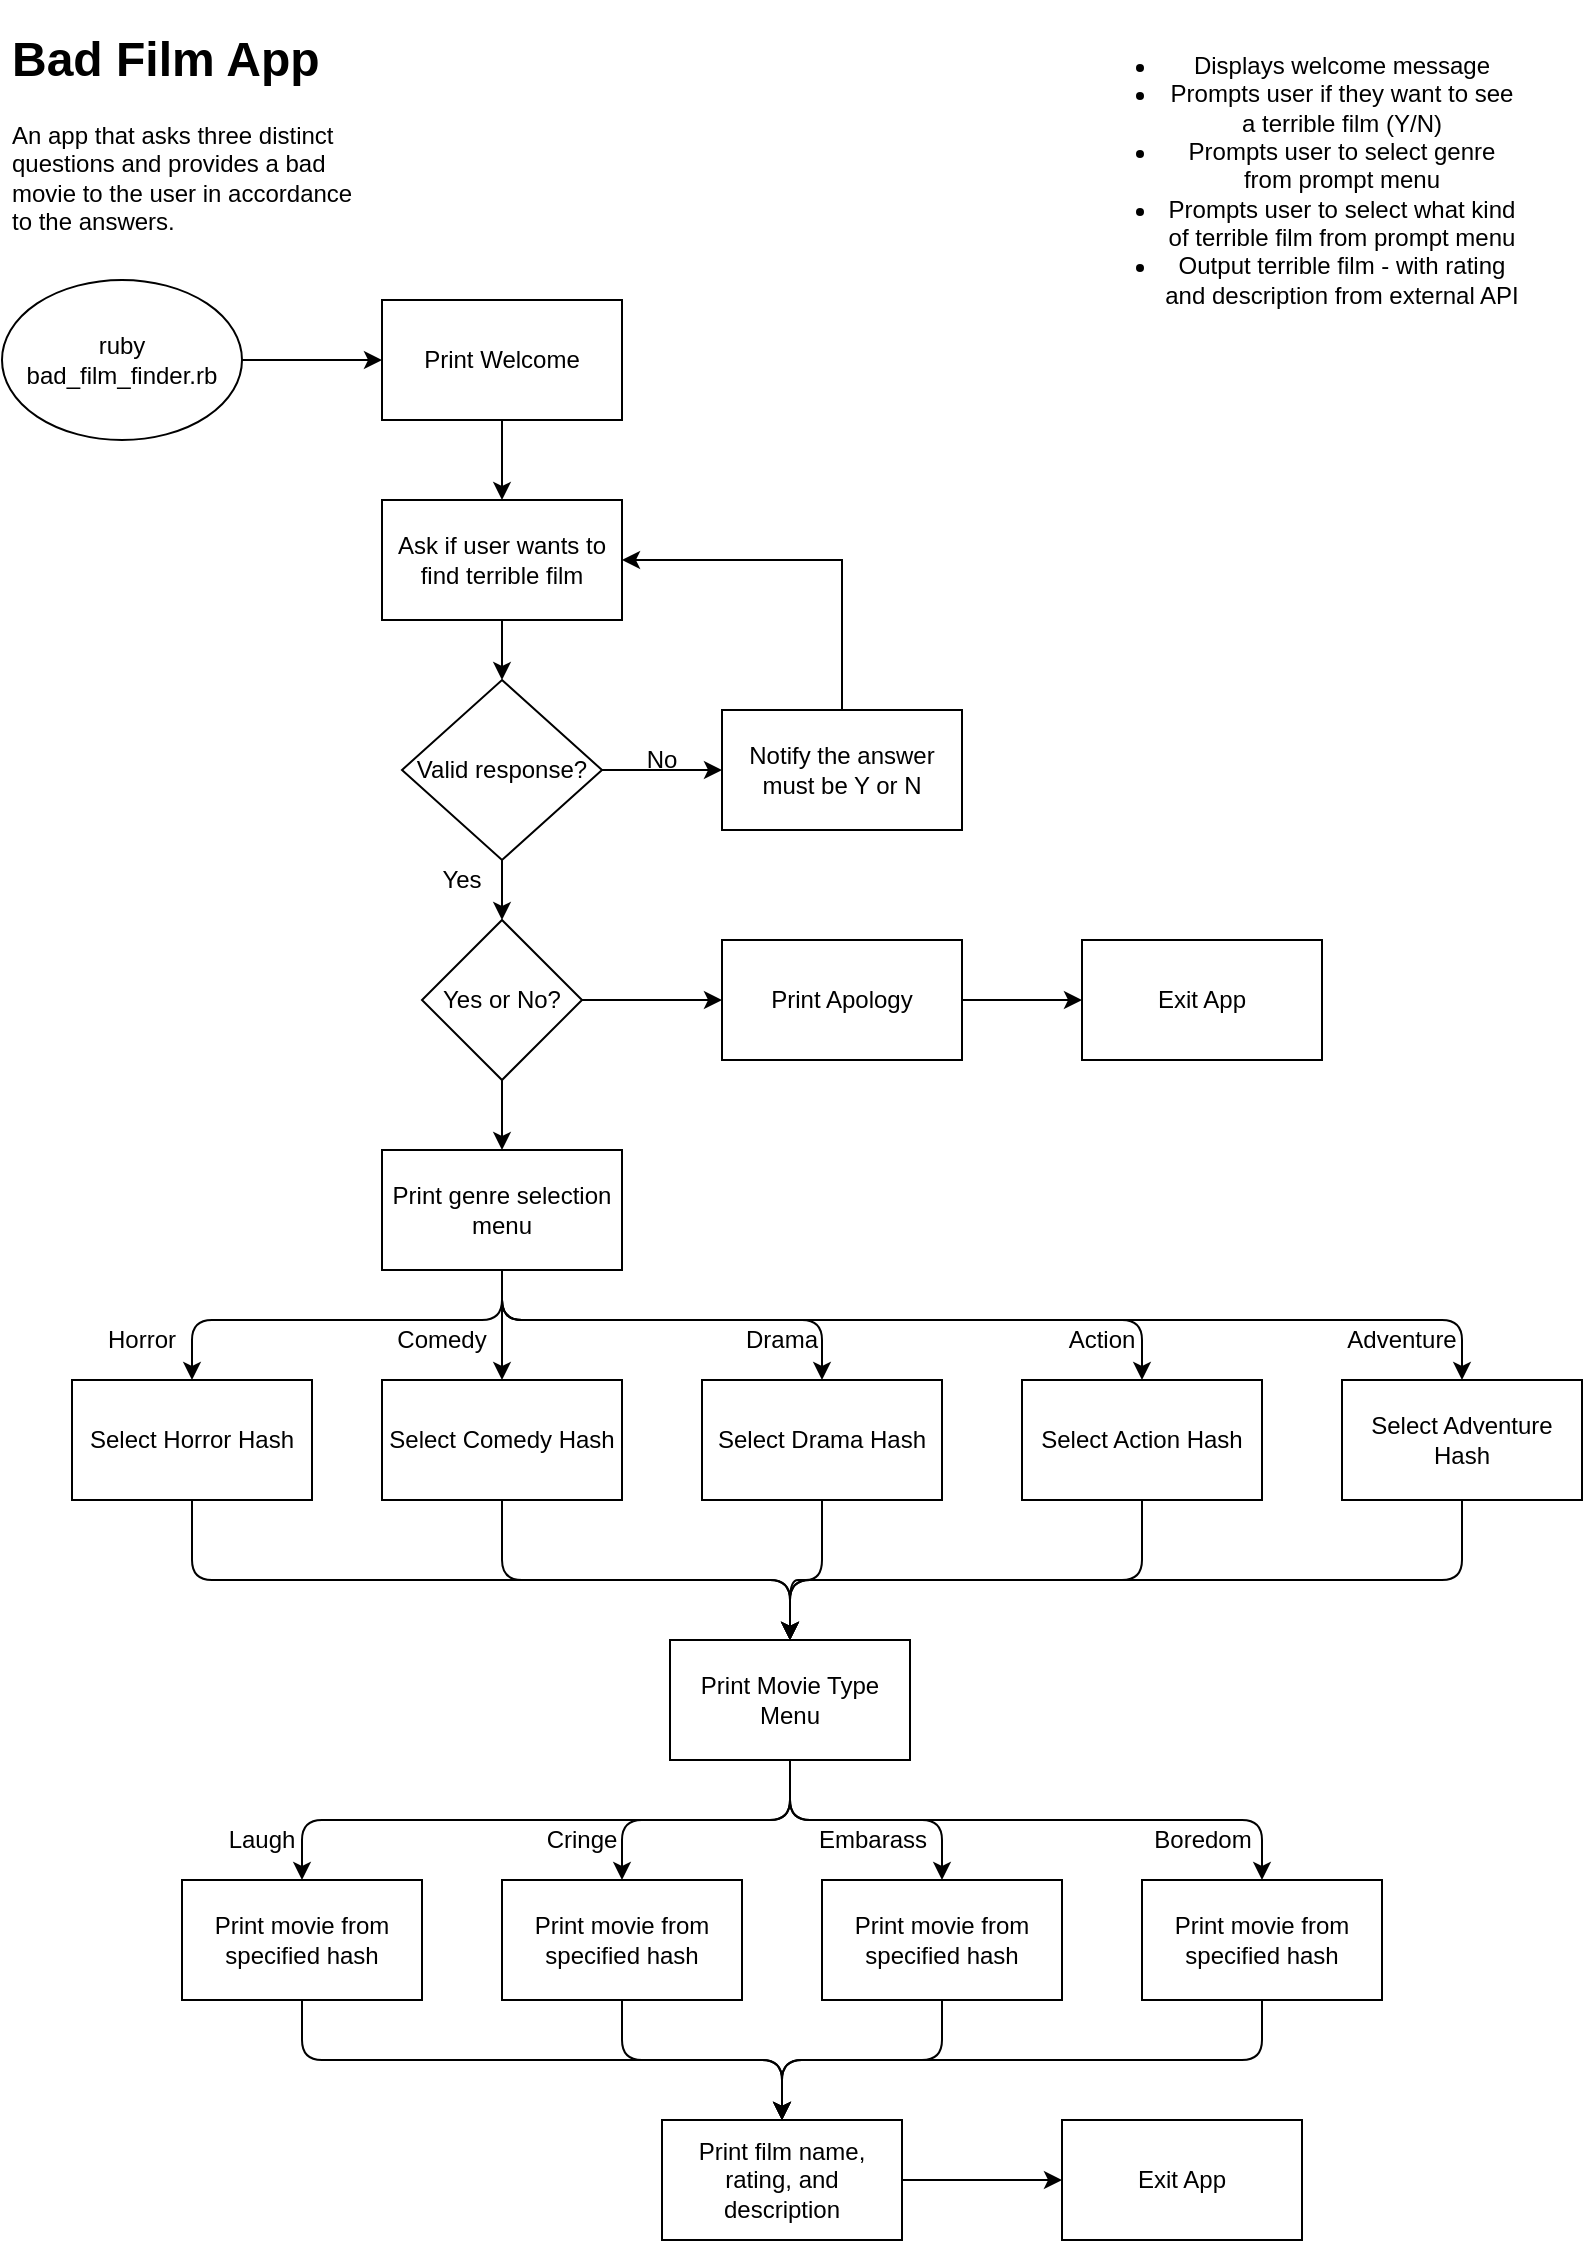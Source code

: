 <mxfile version="14.0.1" type="device"><diagram id="C5RBs43oDa-KdzZeNtuy" name="Page-1"><mxGraphModel dx="1422" dy="772" grid="1" gridSize="10" guides="1" tooltips="1" connect="1" arrows="1" fold="1" page="1" pageScale="1" pageWidth="827" pageHeight="1169" math="0" shadow="0"><root><mxCell id="WIyWlLk6GJQsqaUBKTNV-0"/><mxCell id="WIyWlLk6GJQsqaUBKTNV-1" parent="WIyWlLk6GJQsqaUBKTNV-0"/><mxCell id="tK5M4-I-Sjwbd-88g7Cf-0" value="&lt;h1&gt;Bad Film App&lt;/h1&gt;&lt;p&gt;An app that asks three distinct questions and provides a bad movie to the user in accordance to the answers.&lt;/p&gt;" style="text;html=1;strokeColor=none;fillColor=none;spacing=5;spacingTop=-20;whiteSpace=wrap;overflow=hidden;rounded=0;" parent="WIyWlLk6GJQsqaUBKTNV-1" vertex="1"><mxGeometry x="20" y="20" width="190" height="120" as="geometry"/></mxCell><mxCell id="D0XdTRkJOJ34mRr4bse9-2" value="" style="edgeStyle=orthogonalEdgeStyle;rounded=0;orthogonalLoop=1;jettySize=auto;html=1;" edge="1" parent="WIyWlLk6GJQsqaUBKTNV-1" source="tK5M4-I-Sjwbd-88g7Cf-1" target="D0XdTRkJOJ34mRr4bse9-1"><mxGeometry relative="1" as="geometry"/></mxCell><mxCell id="tK5M4-I-Sjwbd-88g7Cf-1" value="ruby bad_film_finder.rb" style="ellipse;whiteSpace=wrap;html=1;" parent="WIyWlLk6GJQsqaUBKTNV-1" vertex="1"><mxGeometry x="20" y="150" width="120" height="80" as="geometry"/></mxCell><mxCell id="D0XdTRkJOJ34mRr4bse9-0" value="&lt;ul&gt;&lt;li&gt;Displays welcome message&lt;/li&gt;&lt;li&gt;Prompts user if they want to see a terrible film (Y/N)&lt;/li&gt;&lt;li&gt;Prompts user to select genre from prompt menu&lt;/li&gt;&lt;li&gt;Prompts user to select what kind of terrible film from prompt menu&lt;/li&gt;&lt;li&gt;Output terrible film - with rating and description from external API&lt;/li&gt;&lt;/ul&gt;" style="text;html=1;strokeColor=none;fillColor=none;align=center;verticalAlign=middle;whiteSpace=wrap;rounded=0;" vertex="1" parent="WIyWlLk6GJQsqaUBKTNV-1"><mxGeometry x="560" y="10" width="220" height="180" as="geometry"/></mxCell><mxCell id="D0XdTRkJOJ34mRr4bse9-10" value="" style="edgeStyle=orthogonalEdgeStyle;rounded=0;orthogonalLoop=1;jettySize=auto;html=1;" edge="1" parent="WIyWlLk6GJQsqaUBKTNV-1" source="D0XdTRkJOJ34mRr4bse9-1" target="D0XdTRkJOJ34mRr4bse9-3"><mxGeometry relative="1" as="geometry"/></mxCell><mxCell id="D0XdTRkJOJ34mRr4bse9-1" value="Print Welcome" style="rounded=0;whiteSpace=wrap;html=1;" vertex="1" parent="WIyWlLk6GJQsqaUBKTNV-1"><mxGeometry x="210" y="160" width="120" height="60" as="geometry"/></mxCell><mxCell id="D0XdTRkJOJ34mRr4bse9-8" value="" style="edgeStyle=orthogonalEdgeStyle;rounded=0;orthogonalLoop=1;jettySize=auto;html=1;" edge="1" parent="WIyWlLk6GJQsqaUBKTNV-1" source="D0XdTRkJOJ34mRr4bse9-3" target="D0XdTRkJOJ34mRr4bse9-4"><mxGeometry relative="1" as="geometry"/></mxCell><mxCell id="D0XdTRkJOJ34mRr4bse9-3" value="Ask if user wants to find terrible film" style="rounded=0;whiteSpace=wrap;html=1;" vertex="1" parent="WIyWlLk6GJQsqaUBKTNV-1"><mxGeometry x="210" y="260" width="120" height="60" as="geometry"/></mxCell><mxCell id="D0XdTRkJOJ34mRr4bse9-6" value="" style="edgeStyle=orthogonalEdgeStyle;rounded=0;orthogonalLoop=1;jettySize=auto;html=1;" edge="1" parent="WIyWlLk6GJQsqaUBKTNV-1" source="D0XdTRkJOJ34mRr4bse9-4" target="D0XdTRkJOJ34mRr4bse9-5"><mxGeometry relative="1" as="geometry"/></mxCell><mxCell id="D0XdTRkJOJ34mRr4bse9-12" value="" style="edgeStyle=orthogonalEdgeStyle;rounded=0;orthogonalLoop=1;jettySize=auto;html=1;" edge="1" parent="WIyWlLk6GJQsqaUBKTNV-1" source="D0XdTRkJOJ34mRr4bse9-4"><mxGeometry relative="1" as="geometry"><mxPoint x="270" y="470" as="targetPoint"/></mxGeometry></mxCell><mxCell id="D0XdTRkJOJ34mRr4bse9-4" value="Valid response?" style="rhombus;whiteSpace=wrap;html=1;" vertex="1" parent="WIyWlLk6GJQsqaUBKTNV-1"><mxGeometry x="220" y="350" width="100" height="90" as="geometry"/></mxCell><mxCell id="D0XdTRkJOJ34mRr4bse9-7" style="edgeStyle=orthogonalEdgeStyle;rounded=0;orthogonalLoop=1;jettySize=auto;html=1;exitX=0.5;exitY=0;exitDx=0;exitDy=0;entryX=1;entryY=0.5;entryDx=0;entryDy=0;" edge="1" parent="WIyWlLk6GJQsqaUBKTNV-1" source="D0XdTRkJOJ34mRr4bse9-5" target="D0XdTRkJOJ34mRr4bse9-3"><mxGeometry relative="1" as="geometry"/></mxCell><mxCell id="D0XdTRkJOJ34mRr4bse9-5" value="Notify the answer must be Y or N" style="rounded=0;whiteSpace=wrap;html=1;" vertex="1" parent="WIyWlLk6GJQsqaUBKTNV-1"><mxGeometry x="380" y="365" width="120" height="60" as="geometry"/></mxCell><mxCell id="D0XdTRkJOJ34mRr4bse9-9" value="No" style="text;html=1;strokeColor=none;fillColor=none;align=center;verticalAlign=middle;whiteSpace=wrap;rounded=0;" vertex="1" parent="WIyWlLk6GJQsqaUBKTNV-1"><mxGeometry x="330" y="380" width="40" height="20" as="geometry"/></mxCell><mxCell id="D0XdTRkJOJ34mRr4bse9-16" value="" style="edgeStyle=orthogonalEdgeStyle;rounded=0;orthogonalLoop=1;jettySize=auto;html=1;" edge="1" parent="WIyWlLk6GJQsqaUBKTNV-1" source="D0XdTRkJOJ34mRr4bse9-13" target="D0XdTRkJOJ34mRr4bse9-14"><mxGeometry relative="1" as="geometry"/></mxCell><mxCell id="D0XdTRkJOJ34mRr4bse9-20" value="" style="edgeStyle=orthogonalEdgeStyle;rounded=0;orthogonalLoop=1;jettySize=auto;html=1;" edge="1" parent="WIyWlLk6GJQsqaUBKTNV-1" source="D0XdTRkJOJ34mRr4bse9-13" target="D0XdTRkJOJ34mRr4bse9-19"><mxGeometry relative="1" as="geometry"/></mxCell><mxCell id="D0XdTRkJOJ34mRr4bse9-13" value="Yes or No?" style="rhombus;whiteSpace=wrap;html=1;" vertex="1" parent="WIyWlLk6GJQsqaUBKTNV-1"><mxGeometry x="230" y="470" width="80" height="80" as="geometry"/></mxCell><mxCell id="D0XdTRkJOJ34mRr4bse9-17" value="" style="edgeStyle=orthogonalEdgeStyle;rounded=0;orthogonalLoop=1;jettySize=auto;html=1;" edge="1" parent="WIyWlLk6GJQsqaUBKTNV-1" source="D0XdTRkJOJ34mRr4bse9-14" target="D0XdTRkJOJ34mRr4bse9-15"><mxGeometry relative="1" as="geometry"/></mxCell><mxCell id="D0XdTRkJOJ34mRr4bse9-14" value="Print Apology" style="rounded=0;whiteSpace=wrap;html=1;" vertex="1" parent="WIyWlLk6GJQsqaUBKTNV-1"><mxGeometry x="380" y="480" width="120" height="60" as="geometry"/></mxCell><mxCell id="D0XdTRkJOJ34mRr4bse9-15" value="Exit App" style="rounded=0;whiteSpace=wrap;html=1;" vertex="1" parent="WIyWlLk6GJQsqaUBKTNV-1"><mxGeometry x="560" y="480" width="120" height="60" as="geometry"/></mxCell><mxCell id="D0XdTRkJOJ34mRr4bse9-18" value="Yes" style="text;html=1;strokeColor=none;fillColor=none;align=center;verticalAlign=middle;whiteSpace=wrap;rounded=0;" vertex="1" parent="WIyWlLk6GJQsqaUBKTNV-1"><mxGeometry x="230" y="440" width="40" height="20" as="geometry"/></mxCell><mxCell id="D0XdTRkJOJ34mRr4bse9-19" value="Print genre selection menu" style="rounded=0;whiteSpace=wrap;html=1;" vertex="1" parent="WIyWlLk6GJQsqaUBKTNV-1"><mxGeometry x="210" y="585" width="120" height="60" as="geometry"/></mxCell><mxCell id="D0XdTRkJOJ34mRr4bse9-21" value="Select Horror Hash" style="rounded=0;whiteSpace=wrap;html=1;" vertex="1" parent="WIyWlLk6GJQsqaUBKTNV-1"><mxGeometry x="55" y="700" width="120" height="60" as="geometry"/></mxCell><mxCell id="D0XdTRkJOJ34mRr4bse9-22" value="Select Comedy Hash" style="rounded=0;whiteSpace=wrap;html=1;" vertex="1" parent="WIyWlLk6GJQsqaUBKTNV-1"><mxGeometry x="210" y="700" width="120" height="60" as="geometry"/></mxCell><mxCell id="D0XdTRkJOJ34mRr4bse9-23" value="Select Drama Hash" style="rounded=0;whiteSpace=wrap;html=1;" vertex="1" parent="WIyWlLk6GJQsqaUBKTNV-1"><mxGeometry x="370" y="700" width="120" height="60" as="geometry"/></mxCell><mxCell id="D0XdTRkJOJ34mRr4bse9-24" value="Select Action Hash" style="rounded=0;whiteSpace=wrap;html=1;" vertex="1" parent="WIyWlLk6GJQsqaUBKTNV-1"><mxGeometry x="530" y="700" width="120" height="60" as="geometry"/></mxCell><mxCell id="D0XdTRkJOJ34mRr4bse9-25" value="Select Adventure Hash" style="rounded=0;whiteSpace=wrap;html=1;" vertex="1" parent="WIyWlLk6GJQsqaUBKTNV-1"><mxGeometry x="690" y="700" width="120" height="60" as="geometry"/></mxCell><mxCell id="D0XdTRkJOJ34mRr4bse9-28" value="" style="endArrow=classic;html=1;exitX=0.5;exitY=1;exitDx=0;exitDy=0;entryX=0.5;entryY=0;entryDx=0;entryDy=0;" edge="1" parent="WIyWlLk6GJQsqaUBKTNV-1" source="D0XdTRkJOJ34mRr4bse9-19" target="D0XdTRkJOJ34mRr4bse9-22"><mxGeometry width="50" height="50" relative="1" as="geometry"><mxPoint x="390" y="620" as="sourcePoint"/><mxPoint x="440" y="570" as="targetPoint"/></mxGeometry></mxCell><mxCell id="D0XdTRkJOJ34mRr4bse9-29" value="" style="endArrow=classic;html=1;exitX=0.5;exitY=1;exitDx=0;exitDy=0;entryX=0.5;entryY=0;entryDx=0;entryDy=0;" edge="1" parent="WIyWlLk6GJQsqaUBKTNV-1" source="D0XdTRkJOJ34mRr4bse9-19" target="D0XdTRkJOJ34mRr4bse9-23"><mxGeometry width="50" height="50" relative="1" as="geometry"><mxPoint x="270" y="690" as="sourcePoint"/><mxPoint x="320" y="640" as="targetPoint"/><Array as="points"><mxPoint x="270" y="670"/><mxPoint x="430" y="670"/></Array></mxGeometry></mxCell><mxCell id="D0XdTRkJOJ34mRr4bse9-30" value="" style="endArrow=classic;html=1;entryX=0.5;entryY=0;entryDx=0;entryDy=0;" edge="1" parent="WIyWlLk6GJQsqaUBKTNV-1" target="D0XdTRkJOJ34mRr4bse9-21"><mxGeometry width="50" height="50" relative="1" as="geometry"><mxPoint x="270" y="650" as="sourcePoint"/><mxPoint x="440" y="570" as="targetPoint"/><Array as="points"><mxPoint x="270" y="670"/><mxPoint x="115" y="670"/></Array></mxGeometry></mxCell><mxCell id="D0XdTRkJOJ34mRr4bse9-31" value="" style="endArrow=classic;html=1;exitX=0.5;exitY=1;exitDx=0;exitDy=0;entryX=0.5;entryY=0;entryDx=0;entryDy=0;" edge="1" parent="WIyWlLk6GJQsqaUBKTNV-1" source="D0XdTRkJOJ34mRr4bse9-19" target="D0XdTRkJOJ34mRr4bse9-24"><mxGeometry width="50" height="50" relative="1" as="geometry"><mxPoint x="390" y="620" as="sourcePoint"/><mxPoint x="440" y="570" as="targetPoint"/><Array as="points"><mxPoint x="270" y="670"/><mxPoint x="590" y="670"/></Array></mxGeometry></mxCell><mxCell id="D0XdTRkJOJ34mRr4bse9-32" value="" style="endArrow=classic;html=1;exitX=0.5;exitY=1;exitDx=0;exitDy=0;entryX=0.5;entryY=0;entryDx=0;entryDy=0;" edge="1" parent="WIyWlLk6GJQsqaUBKTNV-1" source="D0XdTRkJOJ34mRr4bse9-19" target="D0XdTRkJOJ34mRr4bse9-25"><mxGeometry width="50" height="50" relative="1" as="geometry"><mxPoint x="390" y="620" as="sourcePoint"/><mxPoint x="440" y="570" as="targetPoint"/><Array as="points"><mxPoint x="270" y="670"/><mxPoint x="750" y="670"/></Array></mxGeometry></mxCell><mxCell id="D0XdTRkJOJ34mRr4bse9-33" value="Print Movie Type Menu" style="rounded=0;whiteSpace=wrap;html=1;" vertex="1" parent="WIyWlLk6GJQsqaUBKTNV-1"><mxGeometry x="354" y="830" width="120" height="60" as="geometry"/></mxCell><mxCell id="D0XdTRkJOJ34mRr4bse9-36" value="" style="endArrow=classic;html=1;exitX=0.5;exitY=1;exitDx=0;exitDy=0;entryX=0.5;entryY=0;entryDx=0;entryDy=0;" edge="1" parent="WIyWlLk6GJQsqaUBKTNV-1" source="D0XdTRkJOJ34mRr4bse9-21" target="D0XdTRkJOJ34mRr4bse9-33"><mxGeometry width="50" height="50" relative="1" as="geometry"><mxPoint x="390" y="800" as="sourcePoint"/><mxPoint x="440" y="750" as="targetPoint"/><Array as="points"><mxPoint x="115" y="800"/><mxPoint x="414" y="800"/></Array></mxGeometry></mxCell><mxCell id="D0XdTRkJOJ34mRr4bse9-37" value="" style="endArrow=classic;html=1;exitX=0.5;exitY=1;exitDx=0;exitDy=0;entryX=0.5;entryY=0;entryDx=0;entryDy=0;" edge="1" parent="WIyWlLk6GJQsqaUBKTNV-1" source="D0XdTRkJOJ34mRr4bse9-22" target="D0XdTRkJOJ34mRr4bse9-33"><mxGeometry width="50" height="50" relative="1" as="geometry"><mxPoint x="390" y="800" as="sourcePoint"/><mxPoint x="440" y="750" as="targetPoint"/><Array as="points"><mxPoint x="270" y="800"/><mxPoint x="414" y="800"/></Array></mxGeometry></mxCell><mxCell id="D0XdTRkJOJ34mRr4bse9-39" value="" style="endArrow=classic;html=1;exitX=0.5;exitY=1;exitDx=0;exitDy=0;entryX=0.5;entryY=0;entryDx=0;entryDy=0;" edge="1" parent="WIyWlLk6GJQsqaUBKTNV-1" source="D0XdTRkJOJ34mRr4bse9-24" target="D0XdTRkJOJ34mRr4bse9-33"><mxGeometry width="50" height="50" relative="1" as="geometry"><mxPoint x="390" y="800" as="sourcePoint"/><mxPoint x="440" y="750" as="targetPoint"/><Array as="points"><mxPoint x="590" y="800"/><mxPoint x="414" y="800"/></Array></mxGeometry></mxCell><mxCell id="D0XdTRkJOJ34mRr4bse9-40" value="" style="endArrow=classic;html=1;exitX=0.5;exitY=1;exitDx=0;exitDy=0;entryX=0.5;entryY=0;entryDx=0;entryDy=0;" edge="1" parent="WIyWlLk6GJQsqaUBKTNV-1" source="D0XdTRkJOJ34mRr4bse9-25" target="D0XdTRkJOJ34mRr4bse9-33"><mxGeometry width="50" height="50" relative="1" as="geometry"><mxPoint x="390" y="800" as="sourcePoint"/><mxPoint x="440" y="750" as="targetPoint"/><Array as="points"><mxPoint x="750" y="800"/><mxPoint x="414" y="800"/></Array></mxGeometry></mxCell><mxCell id="D0XdTRkJOJ34mRr4bse9-41" value="Print movie from specified hash" style="rounded=0;whiteSpace=wrap;html=1;" vertex="1" parent="WIyWlLk6GJQsqaUBKTNV-1"><mxGeometry x="110" y="950" width="120" height="60" as="geometry"/></mxCell><mxCell id="D0XdTRkJOJ34mRr4bse9-47" value="" style="endArrow=classic;html=1;entryX=0.5;entryY=0;entryDx=0;entryDy=0;exitX=0.5;exitY=1;exitDx=0;exitDy=0;" edge="1" parent="WIyWlLk6GJQsqaUBKTNV-1" source="D0XdTRkJOJ34mRr4bse9-33" target="D0XdTRkJOJ34mRr4bse9-41"><mxGeometry width="50" height="50" relative="1" as="geometry"><mxPoint x="390" y="800" as="sourcePoint"/><mxPoint x="440" y="750" as="targetPoint"/><Array as="points"><mxPoint x="414" y="920"/><mxPoint x="170" y="920"/></Array></mxGeometry></mxCell><mxCell id="D0XdTRkJOJ34mRr4bse9-48" value="" style="endArrow=classic;html=1;exitX=0.5;exitY=1;exitDx=0;exitDy=0;entryX=0.5;entryY=0;entryDx=0;entryDy=0;" edge="1" parent="WIyWlLk6GJQsqaUBKTNV-1" source="D0XdTRkJOJ34mRr4bse9-23" target="D0XdTRkJOJ34mRr4bse9-33"><mxGeometry width="50" height="50" relative="1" as="geometry"><mxPoint x="390" y="800" as="sourcePoint"/><mxPoint x="440" y="750" as="targetPoint"/><Array as="points"><mxPoint x="430" y="800"/><mxPoint x="414" y="800"/></Array></mxGeometry></mxCell><mxCell id="D0XdTRkJOJ34mRr4bse9-49" value="" style="endArrow=classic;html=1;exitX=0.5;exitY=1;exitDx=0;exitDy=0;entryX=0.5;entryY=0;entryDx=0;entryDy=0;" edge="1" parent="WIyWlLk6GJQsqaUBKTNV-1" source="D0XdTRkJOJ34mRr4bse9-33"><mxGeometry width="50" height="50" relative="1" as="geometry"><mxPoint x="390" y="900" as="sourcePoint"/><mxPoint x="330" y="950" as="targetPoint"/><Array as="points"><mxPoint x="414" y="920"/><mxPoint x="330" y="920"/></Array></mxGeometry></mxCell><mxCell id="D0XdTRkJOJ34mRr4bse9-50" value="" style="endArrow=classic;html=1;exitX=0.5;exitY=1;exitDx=0;exitDy=0;entryX=0.5;entryY=0;entryDx=0;entryDy=0;" edge="1" parent="WIyWlLk6GJQsqaUBKTNV-1" source="D0XdTRkJOJ34mRr4bse9-33"><mxGeometry width="50" height="50" relative="1" as="geometry"><mxPoint x="390" y="900" as="sourcePoint"/><mxPoint x="490" y="950" as="targetPoint"/><Array as="points"><mxPoint x="414" y="920"/><mxPoint x="490" y="920"/></Array></mxGeometry></mxCell><mxCell id="D0XdTRkJOJ34mRr4bse9-51" value="" style="endArrow=classic;html=1;exitX=0.5;exitY=1;exitDx=0;exitDy=0;entryX=0.5;entryY=0;entryDx=0;entryDy=0;" edge="1" parent="WIyWlLk6GJQsqaUBKTNV-1" source="D0XdTRkJOJ34mRr4bse9-33"><mxGeometry width="50" height="50" relative="1" as="geometry"><mxPoint x="390" y="900" as="sourcePoint"/><mxPoint x="650" y="950" as="targetPoint"/><Array as="points"><mxPoint x="414" y="920"/><mxPoint x="650" y="920"/></Array></mxGeometry></mxCell><mxCell id="D0XdTRkJOJ34mRr4bse9-52" value="Print movie from specified hash" style="rounded=0;whiteSpace=wrap;html=1;" vertex="1" parent="WIyWlLk6GJQsqaUBKTNV-1"><mxGeometry x="270" y="950" width="120" height="60" as="geometry"/></mxCell><mxCell id="D0XdTRkJOJ34mRr4bse9-53" value="Print movie from specified hash" style="rounded=0;whiteSpace=wrap;html=1;" vertex="1" parent="WIyWlLk6GJQsqaUBKTNV-1"><mxGeometry x="430" y="950" width="120" height="60" as="geometry"/></mxCell><mxCell id="D0XdTRkJOJ34mRr4bse9-54" value="Print movie from specified hash" style="rounded=0;whiteSpace=wrap;html=1;" vertex="1" parent="WIyWlLk6GJQsqaUBKTNV-1"><mxGeometry x="590" y="950" width="120" height="60" as="geometry"/></mxCell><mxCell id="D0XdTRkJOJ34mRr4bse9-55" value="Horror" style="text;html=1;strokeColor=none;fillColor=none;align=center;verticalAlign=middle;whiteSpace=wrap;rounded=0;" vertex="1" parent="WIyWlLk6GJQsqaUBKTNV-1"><mxGeometry x="70" y="670" width="40" height="20" as="geometry"/></mxCell><mxCell id="D0XdTRkJOJ34mRr4bse9-56" value="Comedy" style="text;html=1;strokeColor=none;fillColor=none;align=center;verticalAlign=middle;whiteSpace=wrap;rounded=0;" vertex="1" parent="WIyWlLk6GJQsqaUBKTNV-1"><mxGeometry x="220" y="670" width="40" height="20" as="geometry"/></mxCell><mxCell id="D0XdTRkJOJ34mRr4bse9-57" value="Drama" style="text;html=1;strokeColor=none;fillColor=none;align=center;verticalAlign=middle;whiteSpace=wrap;rounded=0;" vertex="1" parent="WIyWlLk6GJQsqaUBKTNV-1"><mxGeometry x="390" y="670" width="40" height="20" as="geometry"/></mxCell><mxCell id="D0XdTRkJOJ34mRr4bse9-58" value="Action" style="text;html=1;strokeColor=none;fillColor=none;align=center;verticalAlign=middle;whiteSpace=wrap;rounded=0;" vertex="1" parent="WIyWlLk6GJQsqaUBKTNV-1"><mxGeometry x="550" y="670" width="40" height="20" as="geometry"/></mxCell><mxCell id="D0XdTRkJOJ34mRr4bse9-59" value="Adventure" style="text;html=1;strokeColor=none;fillColor=none;align=center;verticalAlign=middle;whiteSpace=wrap;rounded=0;" vertex="1" parent="WIyWlLk6GJQsqaUBKTNV-1"><mxGeometry x="700" y="670" width="40" height="20" as="geometry"/></mxCell><mxCell id="D0XdTRkJOJ34mRr4bse9-60" value="Laugh" style="text;html=1;strokeColor=none;fillColor=none;align=center;verticalAlign=middle;whiteSpace=wrap;rounded=0;" vertex="1" parent="WIyWlLk6GJQsqaUBKTNV-1"><mxGeometry x="130" y="920" width="40" height="20" as="geometry"/></mxCell><mxCell id="D0XdTRkJOJ34mRr4bse9-61" value="Cringe" style="text;html=1;strokeColor=none;fillColor=none;align=center;verticalAlign=middle;whiteSpace=wrap;rounded=0;" vertex="1" parent="WIyWlLk6GJQsqaUBKTNV-1"><mxGeometry x="290" y="920" width="40" height="20" as="geometry"/></mxCell><mxCell id="D0XdTRkJOJ34mRr4bse9-62" value="Embarass" style="text;html=1;align=center;verticalAlign=middle;resizable=0;points=[];autosize=1;" vertex="1" parent="WIyWlLk6GJQsqaUBKTNV-1"><mxGeometry x="420" y="920" width="70" height="20" as="geometry"/></mxCell><mxCell id="D0XdTRkJOJ34mRr4bse9-63" value="Boredom" style="text;html=1;align=center;verticalAlign=middle;resizable=0;points=[];autosize=1;" vertex="1" parent="WIyWlLk6GJQsqaUBKTNV-1"><mxGeometry x="590" y="920" width="60" height="20" as="geometry"/></mxCell><mxCell id="D0XdTRkJOJ34mRr4bse9-66" value="" style="edgeStyle=orthogonalEdgeStyle;rounded=0;orthogonalLoop=1;jettySize=auto;html=1;" edge="1" parent="WIyWlLk6GJQsqaUBKTNV-1" source="D0XdTRkJOJ34mRr4bse9-64" target="D0XdTRkJOJ34mRr4bse9-65"><mxGeometry relative="1" as="geometry"/></mxCell><mxCell id="D0XdTRkJOJ34mRr4bse9-64" value="Print film name, rating, and description" style="rounded=0;whiteSpace=wrap;html=1;" vertex="1" parent="WIyWlLk6GJQsqaUBKTNV-1"><mxGeometry x="350" y="1070" width="120" height="60" as="geometry"/></mxCell><mxCell id="D0XdTRkJOJ34mRr4bse9-65" value="Exit App" style="rounded=0;whiteSpace=wrap;html=1;" vertex="1" parent="WIyWlLk6GJQsqaUBKTNV-1"><mxGeometry x="550" y="1070" width="120" height="60" as="geometry"/></mxCell><mxCell id="D0XdTRkJOJ34mRr4bse9-68" value="" style="endArrow=classic;html=1;exitX=0.5;exitY=1;exitDx=0;exitDy=0;entryX=0.5;entryY=0;entryDx=0;entryDy=0;" edge="1" parent="WIyWlLk6GJQsqaUBKTNV-1" source="D0XdTRkJOJ34mRr4bse9-41" target="D0XdTRkJOJ34mRr4bse9-64"><mxGeometry width="50" height="50" relative="1" as="geometry"><mxPoint x="390" y="1000" as="sourcePoint"/><mxPoint x="440" y="950" as="targetPoint"/><Array as="points"><mxPoint x="170" y="1040"/><mxPoint x="410" y="1040"/></Array></mxGeometry></mxCell><mxCell id="D0XdTRkJOJ34mRr4bse9-69" value="" style="endArrow=classic;html=1;exitX=0.5;exitY=1;exitDx=0;exitDy=0;entryX=0.5;entryY=0;entryDx=0;entryDy=0;" edge="1" parent="WIyWlLk6GJQsqaUBKTNV-1" source="D0XdTRkJOJ34mRr4bse9-52" target="D0XdTRkJOJ34mRr4bse9-64"><mxGeometry width="50" height="50" relative="1" as="geometry"><mxPoint x="390" y="1000" as="sourcePoint"/><mxPoint x="440" y="950" as="targetPoint"/><Array as="points"><mxPoint x="330" y="1040"/><mxPoint x="410" y="1040"/></Array></mxGeometry></mxCell><mxCell id="D0XdTRkJOJ34mRr4bse9-70" value="" style="endArrow=classic;html=1;exitX=0.5;exitY=1;exitDx=0;exitDy=0;entryX=0.5;entryY=0;entryDx=0;entryDy=0;" edge="1" parent="WIyWlLk6GJQsqaUBKTNV-1" source="D0XdTRkJOJ34mRr4bse9-53" target="D0XdTRkJOJ34mRr4bse9-64"><mxGeometry width="50" height="50" relative="1" as="geometry"><mxPoint x="390" y="1000" as="sourcePoint"/><mxPoint x="440" y="950" as="targetPoint"/><Array as="points"><mxPoint x="490" y="1040"/><mxPoint x="410" y="1040"/></Array></mxGeometry></mxCell><mxCell id="D0XdTRkJOJ34mRr4bse9-71" value="" style="endArrow=classic;html=1;exitX=0.5;exitY=1;exitDx=0;exitDy=0;entryX=0.5;entryY=0;entryDx=0;entryDy=0;" edge="1" parent="WIyWlLk6GJQsqaUBKTNV-1" source="D0XdTRkJOJ34mRr4bse9-54" target="D0XdTRkJOJ34mRr4bse9-64"><mxGeometry width="50" height="50" relative="1" as="geometry"><mxPoint x="390" y="1000" as="sourcePoint"/><mxPoint x="440" y="950" as="targetPoint"/><Array as="points"><mxPoint x="650" y="1040"/><mxPoint x="410" y="1040"/></Array></mxGeometry></mxCell></root></mxGraphModel></diagram></mxfile>